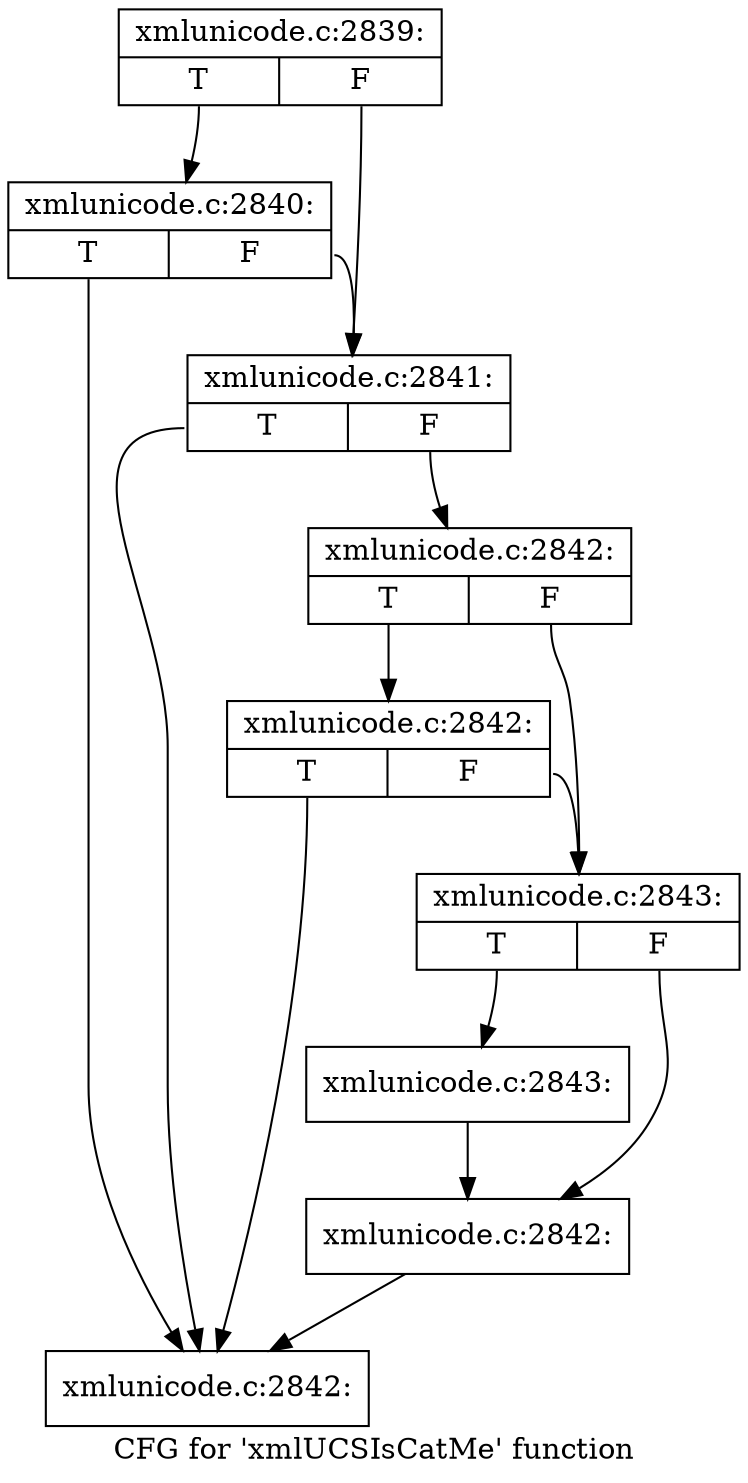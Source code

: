 digraph "CFG for 'xmlUCSIsCatMe' function" {
	label="CFG for 'xmlUCSIsCatMe' function";

	Node0x4ebc5d0 [shape=record,label="{xmlunicode.c:2839:|{<s0>T|<s1>F}}"];
	Node0x4ebc5d0:s0 -> Node0x4ebb9f0;
	Node0x4ebc5d0:s1 -> Node0x4ebc130;
	Node0x4ebb9f0 [shape=record,label="{xmlunicode.c:2840:|{<s0>T|<s1>F}}"];
	Node0x4ebb9f0:s0 -> Node0x4ebbcb0;
	Node0x4ebb9f0:s1 -> Node0x4ebc130;
	Node0x4ebc130 [shape=record,label="{xmlunicode.c:2841:|{<s0>T|<s1>F}}"];
	Node0x4ebc130:s0 -> Node0x4ebbcb0;
	Node0x4ebc130:s1 -> Node0x4ebaf20;
	Node0x4ebaf20 [shape=record,label="{xmlunicode.c:2842:|{<s0>T|<s1>F}}"];
	Node0x4ebaf20:s0 -> Node0x4ebd4d0;
	Node0x4ebaf20:s1 -> Node0x4ebc7e0;
	Node0x4ebd4d0 [shape=record,label="{xmlunicode.c:2842:|{<s0>T|<s1>F}}"];
	Node0x4ebd4d0:s0 -> Node0x4ebbcb0;
	Node0x4ebd4d0:s1 -> Node0x4ebc7e0;
	Node0x4ebc7e0 [shape=record,label="{xmlunicode.c:2843:|{<s0>T|<s1>F}}"];
	Node0x4ebc7e0:s0 -> Node0x4ebdaf0;
	Node0x4ebc7e0:s1 -> Node0x4ebd9d0;
	Node0x4ebdaf0 [shape=record,label="{xmlunicode.c:2843:}"];
	Node0x4ebdaf0 -> Node0x4ebd9d0;
	Node0x4ebd9d0 [shape=record,label="{xmlunicode.c:2842:}"];
	Node0x4ebd9d0 -> Node0x4ebbcb0;
	Node0x4ebbcb0 [shape=record,label="{xmlunicode.c:2842:}"];
}
